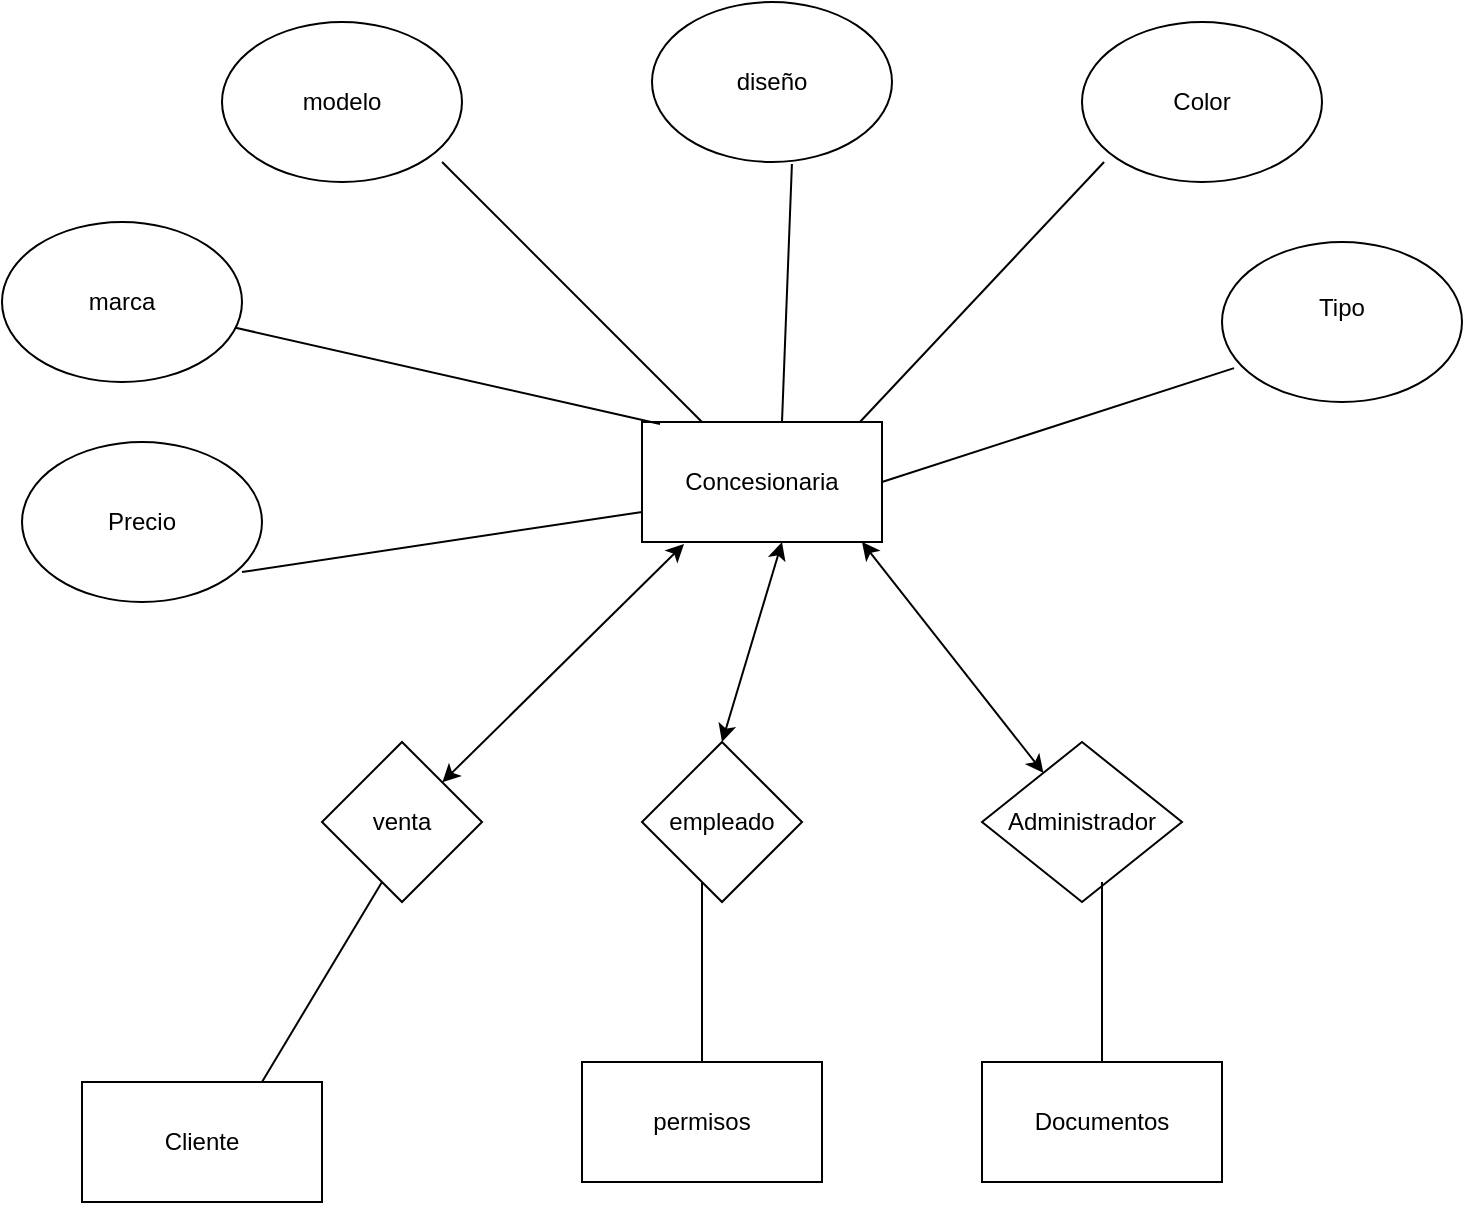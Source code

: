 <mxfile version="24.0.5" type="device" pages="2">
  <diagram id="R2lEEEUBdFMjLlhIrx00" name="Page-1">
    <mxGraphModel dx="788" dy="439" grid="1" gridSize="10" guides="1" tooltips="1" connect="1" arrows="1" fold="1" page="1" pageScale="1" pageWidth="850" pageHeight="1100" background="none" math="0" shadow="0" extFonts="Permanent Marker^https://fonts.googleapis.com/css?family=Permanent+Marker">
      <root>
        <mxCell id="0" />
        <mxCell id="1" parent="0" />
        <mxCell id="83ckmMjxr5UywDrzKM7N-1" value="Concesionaria" style="rounded=0;whiteSpace=wrap;html=1;labelBackgroundColor=none;" parent="1" vertex="1">
          <mxGeometry x="360" y="220" width="120" height="60" as="geometry" />
        </mxCell>
        <mxCell id="83ckmMjxr5UywDrzKM7N-2" value="marca" style="ellipse;whiteSpace=wrap;html=1;labelBackgroundColor=none;" parent="1" vertex="1">
          <mxGeometry x="40" y="120" width="120" height="80" as="geometry" />
        </mxCell>
        <mxCell id="83ckmMjxr5UywDrzKM7N-3" value="modelo" style="ellipse;whiteSpace=wrap;html=1;labelBackgroundColor=none;" parent="1" vertex="1">
          <mxGeometry x="150" y="20" width="120" height="80" as="geometry" />
        </mxCell>
        <mxCell id="83ckmMjxr5UywDrzKM7N-4" value="diseño" style="ellipse;whiteSpace=wrap;html=1;labelBackgroundColor=none;" parent="1" vertex="1">
          <mxGeometry x="365" y="10" width="120" height="80" as="geometry" />
        </mxCell>
        <mxCell id="83ckmMjxr5UywDrzKM7N-5" value="Color" style="ellipse;whiteSpace=wrap;html=1;labelBackgroundColor=none;" parent="1" vertex="1">
          <mxGeometry x="580" y="20" width="120" height="80" as="geometry" />
        </mxCell>
        <mxCell id="83ckmMjxr5UywDrzKM7N-6" value="Tipo&lt;div&gt;&lt;br/&gt;&lt;/div&gt;" style="ellipse;whiteSpace=wrap;html=1;labelBackgroundColor=none;" parent="1" vertex="1">
          <mxGeometry x="650" y="130" width="120" height="80" as="geometry" />
        </mxCell>
        <mxCell id="83ckmMjxr5UywDrzKM7N-9" value="Precio" style="ellipse;whiteSpace=wrap;html=1;labelBackgroundColor=none;" parent="1" vertex="1">
          <mxGeometry x="50" y="230" width="120" height="80" as="geometry" />
        </mxCell>
        <mxCell id="83ckmMjxr5UywDrzKM7N-10" value="" style="endArrow=none;html=1;rounded=0;entryX=0;entryY=0.75;entryDx=0;entryDy=0;labelBackgroundColor=none;fontColor=default;" parent="1" target="83ckmMjxr5UywDrzKM7N-1" edge="1">
          <mxGeometry width="50" height="50" relative="1" as="geometry">
            <mxPoint x="160" y="295" as="sourcePoint" />
            <mxPoint x="210" y="245" as="targetPoint" />
          </mxGeometry>
        </mxCell>
        <mxCell id="83ckmMjxr5UywDrzKM7N-15" value="" style="endArrow=none;html=1;rounded=0;entryX=0.075;entryY=0.017;entryDx=0;entryDy=0;entryPerimeter=0;labelBackgroundColor=none;fontColor=default;" parent="1" source="83ckmMjxr5UywDrzKM7N-2" target="83ckmMjxr5UywDrzKM7N-1" edge="1">
          <mxGeometry width="50" height="50" relative="1" as="geometry">
            <mxPoint x="380" y="210" as="sourcePoint" />
            <mxPoint x="430" y="220" as="targetPoint" />
          </mxGeometry>
        </mxCell>
        <mxCell id="83ckmMjxr5UywDrzKM7N-16" value="" style="endArrow=none;html=1;rounded=0;exitX=0.917;exitY=0.875;exitDx=0;exitDy=0;exitPerimeter=0;entryX=0.25;entryY=0;entryDx=0;entryDy=0;labelBackgroundColor=none;fontColor=default;" parent="1" source="83ckmMjxr5UywDrzKM7N-3" target="83ckmMjxr5UywDrzKM7N-1" edge="1">
          <mxGeometry width="50" height="50" relative="1" as="geometry">
            <mxPoint x="380" y="270" as="sourcePoint" />
            <mxPoint x="430" y="220" as="targetPoint" />
          </mxGeometry>
        </mxCell>
        <mxCell id="83ckmMjxr5UywDrzKM7N-17" value="" style="endArrow=none;html=1;rounded=0;exitX=0.583;exitY=1.013;exitDx=0;exitDy=0;exitPerimeter=0;labelBackgroundColor=none;fontColor=default;" parent="1" source="83ckmMjxr5UywDrzKM7N-4" edge="1">
          <mxGeometry width="50" height="50" relative="1" as="geometry">
            <mxPoint x="380" y="270" as="sourcePoint" />
            <mxPoint x="430" y="220" as="targetPoint" />
          </mxGeometry>
        </mxCell>
        <mxCell id="83ckmMjxr5UywDrzKM7N-18" value="" style="endArrow=none;html=1;rounded=0;entryX=0.908;entryY=0;entryDx=0;entryDy=0;entryPerimeter=0;exitX=0.092;exitY=0.875;exitDx=0;exitDy=0;exitPerimeter=0;labelBackgroundColor=none;fontColor=default;" parent="1" source="83ckmMjxr5UywDrzKM7N-5" target="83ckmMjxr5UywDrzKM7N-1" edge="1">
          <mxGeometry width="50" height="50" relative="1" as="geometry">
            <mxPoint x="380" y="270" as="sourcePoint" />
            <mxPoint x="430" y="220" as="targetPoint" />
          </mxGeometry>
        </mxCell>
        <mxCell id="83ckmMjxr5UywDrzKM7N-19" value="" style="endArrow=none;html=1;rounded=0;entryX=1;entryY=0.5;entryDx=0;entryDy=0;exitX=0.05;exitY=0.788;exitDx=0;exitDy=0;exitPerimeter=0;labelBackgroundColor=none;fontColor=default;" parent="1" source="83ckmMjxr5UywDrzKM7N-6" target="83ckmMjxr5UywDrzKM7N-1" edge="1">
          <mxGeometry width="50" height="50" relative="1" as="geometry">
            <mxPoint x="380" y="270" as="sourcePoint" />
            <mxPoint x="430" y="220" as="targetPoint" />
          </mxGeometry>
        </mxCell>
        <mxCell id="83ckmMjxr5UywDrzKM7N-20" value="venta" style="rhombus;whiteSpace=wrap;html=1;labelBackgroundColor=none;" parent="1" vertex="1">
          <mxGeometry x="200" y="380" width="80" height="80" as="geometry" />
        </mxCell>
        <mxCell id="83ckmMjxr5UywDrzKM7N-21" value="" style="endArrow=classic;startArrow=classic;html=1;rounded=0;exitX=0.175;exitY=1.017;exitDx=0;exitDy=0;exitPerimeter=0;labelBackgroundColor=none;fontColor=default;" parent="1" source="83ckmMjxr5UywDrzKM7N-1" target="83ckmMjxr5UywDrzKM7N-20" edge="1">
          <mxGeometry width="50" height="50" relative="1" as="geometry">
            <mxPoint x="380" y="270" as="sourcePoint" />
            <mxPoint x="430" y="220" as="targetPoint" />
          </mxGeometry>
        </mxCell>
        <mxCell id="83ckmMjxr5UywDrzKM7N-22" value="Administrador" style="rhombus;whiteSpace=wrap;html=1;labelBackgroundColor=none;" parent="1" vertex="1">
          <mxGeometry x="530" y="380" width="100" height="80" as="geometry" />
        </mxCell>
        <mxCell id="83ckmMjxr5UywDrzKM7N-23" value="" style="endArrow=classic;startArrow=classic;html=1;rounded=0;labelBackgroundColor=none;fontColor=default;" parent="1" source="83ckmMjxr5UywDrzKM7N-22" edge="1">
          <mxGeometry width="50" height="50" relative="1" as="geometry">
            <mxPoint x="380" y="270" as="sourcePoint" />
            <mxPoint x="470" y="280" as="targetPoint" />
          </mxGeometry>
        </mxCell>
        <mxCell id="83ckmMjxr5UywDrzKM7N-24" value="empleado" style="rhombus;whiteSpace=wrap;html=1;labelBackgroundColor=none;" parent="1" vertex="1">
          <mxGeometry x="360" y="380" width="80" height="80" as="geometry" />
        </mxCell>
        <mxCell id="83ckmMjxr5UywDrzKM7N-26" value="" style="endArrow=classic;startArrow=classic;html=1;rounded=0;exitX=0.5;exitY=0;exitDx=0;exitDy=0;labelBackgroundColor=none;fontColor=default;" parent="1" source="83ckmMjxr5UywDrzKM7N-24" edge="1">
          <mxGeometry width="50" height="50" relative="1" as="geometry">
            <mxPoint x="400" y="370" as="sourcePoint" />
            <mxPoint x="430" y="280" as="targetPoint" />
          </mxGeometry>
        </mxCell>
        <mxCell id="vtD4YmkyXSf9hT29zRF4-1" value="Cliente" style="rounded=0;whiteSpace=wrap;html=1;labelBackgroundColor=none;" parent="1" vertex="1">
          <mxGeometry x="80" y="550" width="120" height="60" as="geometry" />
        </mxCell>
        <mxCell id="vtD4YmkyXSf9hT29zRF4-4" value="permisos" style="rounded=0;whiteSpace=wrap;html=1;labelBackgroundColor=none;" parent="1" vertex="1">
          <mxGeometry x="330" y="540" width="120" height="60" as="geometry" />
        </mxCell>
        <mxCell id="vtD4YmkyXSf9hT29zRF4-7" value="" style="endArrow=none;html=1;rounded=0;labelBackgroundColor=none;fontColor=default;" parent="1" target="vtD4YmkyXSf9hT29zRF4-4" edge="1">
          <mxGeometry width="50" height="50" relative="1" as="geometry">
            <mxPoint x="390" y="450" as="sourcePoint" />
            <mxPoint x="430" y="420" as="targetPoint" />
          </mxGeometry>
        </mxCell>
        <mxCell id="vtD4YmkyXSf9hT29zRF4-8" value="" style="endArrow=none;html=1;rounded=0;exitX=0.5;exitY=0;exitDx=0;exitDy=0;labelBackgroundColor=none;fontColor=default;" parent="1" source="vtD4YmkyXSf9hT29zRF4-10" edge="1">
          <mxGeometry width="50" height="50" relative="1" as="geometry">
            <mxPoint x="540" y="500" as="sourcePoint" />
            <mxPoint x="590" y="450" as="targetPoint" />
          </mxGeometry>
        </mxCell>
        <mxCell id="vtD4YmkyXSf9hT29zRF4-10" value="Documentos" style="rounded=0;whiteSpace=wrap;html=1;labelBackgroundColor=none;" parent="1" vertex="1">
          <mxGeometry x="530" y="540" width="120" height="60" as="geometry" />
        </mxCell>
        <mxCell id="vtD4YmkyXSf9hT29zRF4-12" value="" style="endArrow=none;html=1;rounded=0;exitX=0.75;exitY=0;exitDx=0;exitDy=0;labelBackgroundColor=none;fontColor=default;" parent="1" source="vtD4YmkyXSf9hT29zRF4-1" edge="1">
          <mxGeometry width="50" height="50" relative="1" as="geometry">
            <mxPoint x="180" y="500" as="sourcePoint" />
            <mxPoint x="230" y="450" as="targetPoint" />
          </mxGeometry>
        </mxCell>
      </root>
    </mxGraphModel>
  </diagram>
  <diagram id="76zohpQSGFrTatXFlIuO" name="Página-2">
    <mxGraphModel dx="1120" dy="468" grid="1" gridSize="10" guides="1" tooltips="1" connect="1" arrows="1" fold="1" page="1" pageScale="1" pageWidth="850" pageHeight="1100" math="0" shadow="0">
      <root>
        <mxCell id="0" />
        <mxCell id="1" parent="0" />
        <mxCell id="OvFhHGDgL8n4J-FxfyBZ-1" value="Autos" style="shape=table;startSize=30;container=1;collapsible=1;childLayout=tableLayout;fixedRows=1;rowLines=0;fontStyle=1;align=center;resizeLast=1;html=1;labelBackgroundColor=none;fillColor=#21C0A5;strokeColor=#006658;fontColor=#5C5C5C;" parent="1" vertex="1">
          <mxGeometry x="100" y="140" width="250" height="350" as="geometry" />
        </mxCell>
        <mxCell id="OvFhHGDgL8n4J-FxfyBZ-2" value="" style="shape=tableRow;horizontal=0;startSize=0;swimlaneHead=0;swimlaneBody=0;fillColor=none;collapsible=0;dropTarget=0;points=[[0,0.5],[1,0.5]];portConstraint=eastwest;top=0;left=0;right=0;bottom=1;labelBackgroundColor=none;strokeColor=#006658;fontColor=#5C5C5C;" parent="OvFhHGDgL8n4J-FxfyBZ-1" vertex="1">
          <mxGeometry y="30" width="250" height="30" as="geometry" />
        </mxCell>
        <mxCell id="OvFhHGDgL8n4J-FxfyBZ-3" value="PK" style="shape=partialRectangle;connectable=0;fillColor=none;top=0;left=0;bottom=0;right=0;fontStyle=1;overflow=hidden;whiteSpace=wrap;html=1;labelBackgroundColor=none;strokeColor=#006658;fontColor=#5C5C5C;" parent="OvFhHGDgL8n4J-FxfyBZ-2" vertex="1">
          <mxGeometry width="30" height="30" as="geometry">
            <mxRectangle width="30" height="30" as="alternateBounds" />
          </mxGeometry>
        </mxCell>
        <mxCell id="OvFhHGDgL8n4J-FxfyBZ-4" value="ID _ autos" style="shape=partialRectangle;connectable=0;fillColor=none;top=0;left=0;bottom=0;right=0;align=left;spacingLeft=6;fontStyle=5;overflow=hidden;whiteSpace=wrap;html=1;labelBackgroundColor=none;strokeColor=#006658;fontColor=#5C5C5C;" parent="OvFhHGDgL8n4J-FxfyBZ-2" vertex="1">
          <mxGeometry x="30" width="220" height="30" as="geometry">
            <mxRectangle width="220" height="30" as="alternateBounds" />
          </mxGeometry>
        </mxCell>
        <mxCell id="OvFhHGDgL8n4J-FxfyBZ-5" value="" style="shape=tableRow;horizontal=0;startSize=0;swimlaneHead=0;swimlaneBody=0;fillColor=none;collapsible=0;dropTarget=0;points=[[0,0.5],[1,0.5]];portConstraint=eastwest;top=0;left=0;right=0;bottom=0;labelBackgroundColor=none;strokeColor=#006658;fontColor=#5C5C5C;" parent="OvFhHGDgL8n4J-FxfyBZ-1" vertex="1">
          <mxGeometry y="60" width="250" height="20" as="geometry" />
        </mxCell>
        <mxCell id="OvFhHGDgL8n4J-FxfyBZ-6" value="" style="shape=partialRectangle;connectable=0;fillColor=none;top=0;left=0;bottom=0;right=0;editable=1;overflow=hidden;whiteSpace=wrap;html=1;labelBackgroundColor=none;strokeColor=#006658;fontColor=#5C5C5C;" parent="OvFhHGDgL8n4J-FxfyBZ-5" vertex="1">
          <mxGeometry width="30" height="20" as="geometry">
            <mxRectangle width="30" height="20" as="alternateBounds" />
          </mxGeometry>
        </mxCell>
        <mxCell id="OvFhHGDgL8n4J-FxfyBZ-7" value="&amp;nbsp;Marca&amp;nbsp; CHAR( 10 )NOT NULL" style="shape=partialRectangle;connectable=0;fillColor=none;top=0;left=0;bottom=0;right=0;align=left;spacingLeft=6;overflow=hidden;whiteSpace=wrap;html=1;labelBackgroundColor=none;strokeColor=#006658;fontColor=#5C5C5C;" parent="OvFhHGDgL8n4J-FxfyBZ-5" vertex="1">
          <mxGeometry x="30" width="220" height="20" as="geometry">
            <mxRectangle width="220" height="20" as="alternateBounds" />
          </mxGeometry>
        </mxCell>
        <mxCell id="OvFhHGDgL8n4J-FxfyBZ-8" value="" style="shape=tableRow;horizontal=0;startSize=0;swimlaneHead=0;swimlaneBody=0;fillColor=none;collapsible=0;dropTarget=0;points=[[0,0.5],[1,0.5]];portConstraint=eastwest;top=0;left=0;right=0;bottom=0;labelBackgroundColor=none;strokeColor=#006658;fontColor=#5C5C5C;" parent="OvFhHGDgL8n4J-FxfyBZ-1" vertex="1">
          <mxGeometry y="80" width="250" height="30" as="geometry" />
        </mxCell>
        <mxCell id="OvFhHGDgL8n4J-FxfyBZ-9" value="" style="shape=partialRectangle;connectable=0;fillColor=none;top=0;left=0;bottom=0;right=0;editable=1;overflow=hidden;whiteSpace=wrap;html=1;labelBackgroundColor=none;strokeColor=#006658;fontColor=#5C5C5C;" parent="OvFhHGDgL8n4J-FxfyBZ-8" vertex="1">
          <mxGeometry width="30" height="30" as="geometry">
            <mxRectangle width="30" height="30" as="alternateBounds" />
          </mxGeometry>
        </mxCell>
        <mxCell id="OvFhHGDgL8n4J-FxfyBZ-10" value="Diseño&amp;nbsp; &amp;nbsp;VARCHART( 10 )NOT NULL&amp;nbsp;" style="shape=partialRectangle;connectable=0;fillColor=none;top=0;left=0;bottom=0;right=0;align=left;spacingLeft=6;overflow=hidden;whiteSpace=wrap;html=1;labelBackgroundColor=none;strokeColor=#006658;fontColor=#5C5C5C;" parent="OvFhHGDgL8n4J-FxfyBZ-8" vertex="1">
          <mxGeometry x="30" width="220" height="30" as="geometry">
            <mxRectangle width="220" height="30" as="alternateBounds" />
          </mxGeometry>
        </mxCell>
        <mxCell id="OvFhHGDgL8n4J-FxfyBZ-11" value="" style="shape=tableRow;horizontal=0;startSize=0;swimlaneHead=0;swimlaneBody=0;fillColor=none;collapsible=0;dropTarget=0;points=[[0,0.5],[1,0.5]];portConstraint=eastwest;top=0;left=0;right=0;bottom=0;labelBackgroundColor=none;strokeColor=#006658;fontColor=#5C5C5C;" parent="OvFhHGDgL8n4J-FxfyBZ-1" vertex="1">
          <mxGeometry y="110" width="250" height="30" as="geometry" />
        </mxCell>
        <mxCell id="OvFhHGDgL8n4J-FxfyBZ-12" value="" style="shape=partialRectangle;connectable=0;fillColor=none;top=0;left=0;bottom=0;right=0;editable=1;overflow=hidden;whiteSpace=wrap;html=1;labelBackgroundColor=none;strokeColor=#006658;fontColor=#5C5C5C;" parent="OvFhHGDgL8n4J-FxfyBZ-11" vertex="1">
          <mxGeometry width="30" height="30" as="geometry">
            <mxRectangle width="30" height="30" as="alternateBounds" />
          </mxGeometry>
        </mxCell>
        <mxCell id="OvFhHGDgL8n4J-FxfyBZ-13" value="Año VARCHART( 5 )NOT NULL&lt;br&gt;&amp;nbsp;&amp;nbsp;" style="shape=partialRectangle;connectable=0;fillColor=none;top=0;left=0;bottom=0;right=0;align=left;spacingLeft=6;overflow=hidden;whiteSpace=wrap;html=1;labelBackgroundColor=none;strokeColor=#006658;fontColor=#5C5C5C;" parent="OvFhHGDgL8n4J-FxfyBZ-11" vertex="1">
          <mxGeometry x="30" width="220" height="30" as="geometry">
            <mxRectangle width="220" height="30" as="alternateBounds" />
          </mxGeometry>
        </mxCell>
        <mxCell id="PXSFoeSq5V1ZC9quhhu1-7" style="shape=tableRow;horizontal=0;startSize=0;swimlaneHead=0;swimlaneBody=0;fillColor=none;collapsible=0;dropTarget=0;points=[[0,0.5],[1,0.5]];portConstraint=eastwest;top=0;left=0;right=0;bottom=0;labelBackgroundColor=none;strokeColor=#006658;fontColor=#5C5C5C;" parent="OvFhHGDgL8n4J-FxfyBZ-1" vertex="1">
          <mxGeometry y="140" width="250" height="30" as="geometry" />
        </mxCell>
        <mxCell id="PXSFoeSq5V1ZC9quhhu1-8" style="shape=partialRectangle;connectable=0;fillColor=none;top=0;left=0;bottom=0;right=0;editable=1;overflow=hidden;whiteSpace=wrap;html=1;labelBackgroundColor=none;strokeColor=#006658;fontColor=#5C5C5C;" parent="PXSFoeSq5V1ZC9quhhu1-7" vertex="1">
          <mxGeometry width="30" height="30" as="geometry">
            <mxRectangle width="30" height="30" as="alternateBounds" />
          </mxGeometry>
        </mxCell>
        <mxCell id="PXSFoeSq5V1ZC9quhhu1-9" value="Color&amp;nbsp; VARCHART( 12 )NOT NULL" style="shape=partialRectangle;connectable=0;fillColor=none;top=0;left=0;bottom=0;right=0;align=left;spacingLeft=6;overflow=hidden;whiteSpace=wrap;html=1;labelBackgroundColor=none;strokeColor=#006658;fontColor=#5C5C5C;" parent="PXSFoeSq5V1ZC9quhhu1-7" vertex="1">
          <mxGeometry x="30" width="220" height="30" as="geometry">
            <mxRectangle width="220" height="30" as="alternateBounds" />
          </mxGeometry>
        </mxCell>
        <mxCell id="PXSFoeSq5V1ZC9quhhu1-13" style="shape=tableRow;horizontal=0;startSize=0;swimlaneHead=0;swimlaneBody=0;fillColor=none;collapsible=0;dropTarget=0;points=[[0,0.5],[1,0.5]];portConstraint=eastwest;top=0;left=0;right=0;bottom=0;labelBackgroundColor=none;strokeColor=#006658;fontColor=#5C5C5C;" parent="OvFhHGDgL8n4J-FxfyBZ-1" vertex="1">
          <mxGeometry y="170" width="250" height="30" as="geometry" />
        </mxCell>
        <mxCell id="PXSFoeSq5V1ZC9quhhu1-14" style="shape=partialRectangle;connectable=0;fillColor=none;top=0;left=0;bottom=0;right=0;editable=1;overflow=hidden;whiteSpace=wrap;html=1;labelBackgroundColor=none;strokeColor=#006658;fontColor=#5C5C5C;" parent="PXSFoeSq5V1ZC9quhhu1-13" vertex="1">
          <mxGeometry width="30" height="30" as="geometry">
            <mxRectangle width="30" height="30" as="alternateBounds" />
          </mxGeometry>
        </mxCell>
        <mxCell id="PXSFoeSq5V1ZC9quhhu1-15" value="Silindrada VARCHART( 8 )NOT NULL" style="shape=partialRectangle;connectable=0;fillColor=none;top=0;left=0;bottom=0;right=0;align=left;spacingLeft=6;overflow=hidden;whiteSpace=wrap;html=1;labelBackgroundColor=none;strokeColor=#006658;fontColor=#5C5C5C;" parent="PXSFoeSq5V1ZC9quhhu1-13" vertex="1">
          <mxGeometry x="30" width="220" height="30" as="geometry">
            <mxRectangle width="220" height="30" as="alternateBounds" />
          </mxGeometry>
        </mxCell>
        <mxCell id="PXSFoeSq5V1ZC9quhhu1-16" style="shape=tableRow;horizontal=0;startSize=0;swimlaneHead=0;swimlaneBody=0;fillColor=none;collapsible=0;dropTarget=0;points=[[0,0.5],[1,0.5]];portConstraint=eastwest;top=0;left=0;right=0;bottom=0;labelBackgroundColor=none;strokeColor=#006658;fontColor=#5C5C5C;" parent="OvFhHGDgL8n4J-FxfyBZ-1" vertex="1">
          <mxGeometry y="200" width="250" height="30" as="geometry" />
        </mxCell>
        <mxCell id="PXSFoeSq5V1ZC9quhhu1-17" style="shape=partialRectangle;connectable=0;fillColor=none;top=0;left=0;bottom=0;right=0;editable=1;overflow=hidden;whiteSpace=wrap;html=1;labelBackgroundColor=none;strokeColor=#006658;fontColor=#5C5C5C;" parent="PXSFoeSq5V1ZC9quhhu1-16" vertex="1">
          <mxGeometry width="30" height="30" as="geometry">
            <mxRectangle width="30" height="30" as="alternateBounds" />
          </mxGeometry>
        </mxCell>
        <mxCell id="PXSFoeSq5V1ZC9quhhu1-18" value="modelo VARCHART( 6 )NOT NULL" style="shape=partialRectangle;connectable=0;fillColor=none;top=0;left=0;bottom=0;right=0;align=left;spacingLeft=6;overflow=hidden;whiteSpace=wrap;html=1;labelBackgroundColor=none;strokeColor=#006658;fontColor=#5C5C5C;" parent="PXSFoeSq5V1ZC9quhhu1-16" vertex="1">
          <mxGeometry x="30" width="220" height="30" as="geometry">
            <mxRectangle width="220" height="30" as="alternateBounds" />
          </mxGeometry>
        </mxCell>
        <mxCell id="PXSFoeSq5V1ZC9quhhu1-19" style="shape=tableRow;horizontal=0;startSize=0;swimlaneHead=0;swimlaneBody=0;fillColor=none;collapsible=0;dropTarget=0;points=[[0,0.5],[1,0.5]];portConstraint=eastwest;top=0;left=0;right=0;bottom=0;labelBackgroundColor=none;strokeColor=#006658;fontColor=#5C5C5C;" parent="OvFhHGDgL8n4J-FxfyBZ-1" vertex="1">
          <mxGeometry y="230" width="250" height="30" as="geometry" />
        </mxCell>
        <mxCell id="PXSFoeSq5V1ZC9quhhu1-20" style="shape=partialRectangle;connectable=0;fillColor=none;top=0;left=0;bottom=0;right=0;editable=1;overflow=hidden;whiteSpace=wrap;html=1;labelBackgroundColor=none;strokeColor=#006658;fontColor=#5C5C5C;" parent="PXSFoeSq5V1ZC9quhhu1-19" vertex="1">
          <mxGeometry width="30" height="30" as="geometry">
            <mxRectangle width="30" height="30" as="alternateBounds" />
          </mxGeometry>
        </mxCell>
        <mxCell id="PXSFoeSq5V1ZC9quhhu1-21" value="Precio VARCHART( 15 )NOT NULL" style="shape=partialRectangle;connectable=0;fillColor=none;top=0;left=0;bottom=0;right=0;align=left;spacingLeft=6;overflow=hidden;whiteSpace=wrap;html=1;labelBackgroundColor=none;strokeColor=#006658;fontColor=#5C5C5C;" parent="PXSFoeSq5V1ZC9quhhu1-19" vertex="1">
          <mxGeometry x="30" width="220" height="30" as="geometry">
            <mxRectangle width="220" height="30" as="alternateBounds" />
          </mxGeometry>
        </mxCell>
        <mxCell id="82q_Uoj4hnlqobFMLg1U-1" style="shape=tableRow;horizontal=0;startSize=0;swimlaneHead=0;swimlaneBody=0;fillColor=none;collapsible=0;dropTarget=0;points=[[0,0.5],[1,0.5]];portConstraint=eastwest;top=0;left=0;right=0;bottom=0;labelBackgroundColor=none;strokeColor=#006658;fontColor=#5C5C5C;" parent="OvFhHGDgL8n4J-FxfyBZ-1" vertex="1">
          <mxGeometry y="260" width="250" height="30" as="geometry" />
        </mxCell>
        <mxCell id="82q_Uoj4hnlqobFMLg1U-2" style="shape=partialRectangle;connectable=0;fillColor=none;top=0;left=0;bottom=0;right=0;editable=1;overflow=hidden;whiteSpace=wrap;html=1;labelBackgroundColor=none;strokeColor=#006658;fontColor=#5C5C5C;" parent="82q_Uoj4hnlqobFMLg1U-1" vertex="1">
          <mxGeometry width="30" height="30" as="geometry">
            <mxRectangle width="30" height="30" as="alternateBounds" />
          </mxGeometry>
        </mxCell>
        <mxCell id="82q_Uoj4hnlqobFMLg1U-3" value="Estilo VARCHART(40&amp;nbsp; )NOT NULL" style="shape=partialRectangle;connectable=0;fillColor=none;top=0;left=0;bottom=0;right=0;align=left;spacingLeft=6;overflow=hidden;whiteSpace=wrap;html=1;labelBackgroundColor=none;strokeColor=#006658;fontColor=#5C5C5C;" parent="82q_Uoj4hnlqobFMLg1U-1" vertex="1">
          <mxGeometry x="30" width="220" height="30" as="geometry">
            <mxRectangle width="220" height="30" as="alternateBounds" />
          </mxGeometry>
        </mxCell>
        <mxCell id="82q_Uoj4hnlqobFMLg1U-4" style="shape=tableRow;horizontal=0;startSize=0;swimlaneHead=0;swimlaneBody=0;fillColor=none;collapsible=0;dropTarget=0;points=[[0,0.5],[1,0.5]];portConstraint=eastwest;top=0;left=0;right=0;bottom=0;labelBackgroundColor=none;strokeColor=#006658;fontColor=#5C5C5C;" parent="OvFhHGDgL8n4J-FxfyBZ-1" vertex="1">
          <mxGeometry y="290" width="250" height="30" as="geometry" />
        </mxCell>
        <mxCell id="82q_Uoj4hnlqobFMLg1U-5" style="shape=partialRectangle;connectable=0;fillColor=none;top=0;left=0;bottom=0;right=0;editable=1;overflow=hidden;whiteSpace=wrap;html=1;labelBackgroundColor=none;strokeColor=#006658;fontColor=#5C5C5C;" parent="82q_Uoj4hnlqobFMLg1U-4" vertex="1">
          <mxGeometry width="30" height="30" as="geometry">
            <mxRectangle width="30" height="30" as="alternateBounds" />
          </mxGeometry>
        </mxCell>
        <mxCell id="82q_Uoj4hnlqobFMLg1U-6" value="Placas&amp;nbsp; VARCHART( 6 )NOT NULL" style="shape=partialRectangle;connectable=0;fillColor=none;top=0;left=0;bottom=0;right=0;align=left;spacingLeft=6;overflow=hidden;whiteSpace=wrap;html=1;labelBackgroundColor=none;strokeColor=#006658;fontColor=#5C5C5C;" parent="82q_Uoj4hnlqobFMLg1U-4" vertex="1">
          <mxGeometry x="30" width="220" height="30" as="geometry">
            <mxRectangle width="220" height="30" as="alternateBounds" />
          </mxGeometry>
        </mxCell>
        <mxCell id="82q_Uoj4hnlqobFMLg1U-7" style="shape=tableRow;horizontal=0;startSize=0;swimlaneHead=0;swimlaneBody=0;fillColor=none;collapsible=0;dropTarget=0;points=[[0,0.5],[1,0.5]];portConstraint=eastwest;top=0;left=0;right=0;bottom=0;labelBackgroundColor=none;strokeColor=#006658;fontColor=#5C5C5C;" parent="OvFhHGDgL8n4J-FxfyBZ-1" vertex="1">
          <mxGeometry y="320" width="250" height="30" as="geometry" />
        </mxCell>
        <mxCell id="82q_Uoj4hnlqobFMLg1U-8" style="shape=partialRectangle;connectable=0;fillColor=none;top=0;left=0;bottom=0;right=0;editable=1;overflow=hidden;whiteSpace=wrap;html=1;labelBackgroundColor=none;strokeColor=#006658;fontColor=#5C5C5C;" parent="82q_Uoj4hnlqobFMLg1U-7" vertex="1">
          <mxGeometry width="30" height="30" as="geometry">
            <mxRectangle width="30" height="30" as="alternateBounds" />
          </mxGeometry>
        </mxCell>
        <mxCell id="82q_Uoj4hnlqobFMLg1U-9" value="ID_vehiculo VARCHART( 15 )NOT NULL" style="shape=partialRectangle;connectable=0;fillColor=none;top=0;left=0;bottom=0;right=0;align=left;spacingLeft=6;overflow=hidden;whiteSpace=wrap;html=1;labelBackgroundColor=none;strokeColor=#006658;fontColor=#5C5C5C;" parent="82q_Uoj4hnlqobFMLg1U-7" vertex="1">
          <mxGeometry x="30" width="220" height="30" as="geometry">
            <mxRectangle width="220" height="30" as="alternateBounds" />
          </mxGeometry>
        </mxCell>
        <mxCell id="OvFhHGDgL8n4J-FxfyBZ-14" value="Cliente" style="shape=table;startSize=30;container=1;collapsible=1;childLayout=tableLayout;fixedRows=1;rowLines=0;fontStyle=1;align=center;resizeLast=1;html=1;labelBackgroundColor=none;fillColor=#21C0A5;strokeColor=#006658;fontColor=#5C5C5C;" parent="1" vertex="1">
          <mxGeometry x="550" y="270" width="260" height="190" as="geometry" />
        </mxCell>
        <mxCell id="OvFhHGDgL8n4J-FxfyBZ-15" value="" style="shape=tableRow;horizontal=0;startSize=0;swimlaneHead=0;swimlaneBody=0;fillColor=none;collapsible=0;dropTarget=0;points=[[0,0.5],[1,0.5]];portConstraint=eastwest;top=0;left=0;right=0;bottom=1;labelBackgroundColor=none;strokeColor=#006658;fontColor=#5C5C5C;" parent="OvFhHGDgL8n4J-FxfyBZ-14" vertex="1">
          <mxGeometry y="30" width="260" height="20" as="geometry" />
        </mxCell>
        <mxCell id="OvFhHGDgL8n4J-FxfyBZ-16" value="PK" style="shape=partialRectangle;connectable=0;fillColor=none;top=0;left=0;bottom=0;right=0;fontStyle=1;overflow=hidden;whiteSpace=wrap;html=1;labelBackgroundColor=none;strokeColor=#006658;fontColor=#5C5C5C;" parent="OvFhHGDgL8n4J-FxfyBZ-15" vertex="1">
          <mxGeometry width="30" height="20" as="geometry">
            <mxRectangle width="30" height="20" as="alternateBounds" />
          </mxGeometry>
        </mxCell>
        <mxCell id="OvFhHGDgL8n4J-FxfyBZ-17" value="id_cliente&amp;nbsp; &amp;nbsp; INT NOT NULL&amp;nbsp;" style="shape=partialRectangle;connectable=0;fillColor=none;top=0;left=0;bottom=0;right=0;align=left;spacingLeft=6;fontStyle=5;overflow=hidden;whiteSpace=wrap;html=1;labelBackgroundColor=none;strokeColor=#006658;fontColor=#5C5C5C;" parent="OvFhHGDgL8n4J-FxfyBZ-15" vertex="1">
          <mxGeometry x="30" width="230" height="20" as="geometry">
            <mxRectangle width="230" height="20" as="alternateBounds" />
          </mxGeometry>
        </mxCell>
        <mxCell id="OvFhHGDgL8n4J-FxfyBZ-18" value="" style="shape=tableRow;horizontal=0;startSize=0;swimlaneHead=0;swimlaneBody=0;fillColor=none;collapsible=0;dropTarget=0;points=[[0,0.5],[1,0.5]];portConstraint=eastwest;top=0;left=0;right=0;bottom=0;labelBackgroundColor=none;strokeColor=#006658;fontColor=#5C5C5C;" parent="OvFhHGDgL8n4J-FxfyBZ-14" vertex="1">
          <mxGeometry y="50" width="260" height="20" as="geometry" />
        </mxCell>
        <mxCell id="OvFhHGDgL8n4J-FxfyBZ-19" value="" style="shape=partialRectangle;connectable=0;fillColor=none;top=0;left=0;bottom=0;right=0;editable=1;overflow=hidden;whiteSpace=wrap;html=1;labelBackgroundColor=none;strokeColor=#006658;fontColor=#5C5C5C;" parent="OvFhHGDgL8n4J-FxfyBZ-18" vertex="1">
          <mxGeometry width="30" height="20" as="geometry">
            <mxRectangle width="30" height="20" as="alternateBounds" />
          </mxGeometry>
        </mxCell>
        <mxCell id="OvFhHGDgL8n4J-FxfyBZ-20" value="Nombre VARCHART(30&amp;nbsp; )NOT NULL" style="shape=partialRectangle;connectable=0;fillColor=none;top=0;left=0;bottom=0;right=0;align=left;spacingLeft=6;overflow=hidden;whiteSpace=wrap;html=1;labelBackgroundColor=none;strokeColor=#006658;fontColor=#5C5C5C;" parent="OvFhHGDgL8n4J-FxfyBZ-18" vertex="1">
          <mxGeometry x="30" width="230" height="20" as="geometry">
            <mxRectangle width="230" height="20" as="alternateBounds" />
          </mxGeometry>
        </mxCell>
        <mxCell id="OvFhHGDgL8n4J-FxfyBZ-21" value="" style="shape=tableRow;horizontal=0;startSize=0;swimlaneHead=0;swimlaneBody=0;fillColor=none;collapsible=0;dropTarget=0;points=[[0,0.5],[1,0.5]];portConstraint=eastwest;top=0;left=0;right=0;bottom=0;labelBackgroundColor=none;strokeColor=#006658;fontColor=#5C5C5C;" parent="OvFhHGDgL8n4J-FxfyBZ-14" vertex="1">
          <mxGeometry y="70" width="260" height="30" as="geometry" />
        </mxCell>
        <mxCell id="OvFhHGDgL8n4J-FxfyBZ-22" value="" style="shape=partialRectangle;connectable=0;fillColor=none;top=0;left=0;bottom=0;right=0;editable=1;overflow=hidden;whiteSpace=wrap;html=1;labelBackgroundColor=none;strokeColor=#006658;fontColor=#5C5C5C;" parent="OvFhHGDgL8n4J-FxfyBZ-21" vertex="1">
          <mxGeometry width="30" height="30" as="geometry">
            <mxRectangle width="30" height="30" as="alternateBounds" />
          </mxGeometry>
        </mxCell>
        <mxCell id="OvFhHGDgL8n4J-FxfyBZ-23" value="Direccion VARCHART(&amp;nbsp;50)NOT NULL" style="shape=partialRectangle;connectable=0;fillColor=none;top=0;left=0;bottom=0;right=0;align=left;spacingLeft=6;overflow=hidden;whiteSpace=wrap;html=1;labelBackgroundColor=none;strokeColor=#006658;fontColor=#5C5C5C;" parent="OvFhHGDgL8n4J-FxfyBZ-21" vertex="1">
          <mxGeometry x="30" width="230" height="30" as="geometry">
            <mxRectangle width="230" height="30" as="alternateBounds" />
          </mxGeometry>
        </mxCell>
        <mxCell id="PXSFoeSq5V1ZC9quhhu1-1" style="shape=tableRow;horizontal=0;startSize=0;swimlaneHead=0;swimlaneBody=0;fillColor=none;collapsible=0;dropTarget=0;points=[[0,0.5],[1,0.5]];portConstraint=eastwest;top=0;left=0;right=0;bottom=0;labelBackgroundColor=none;strokeColor=#006658;fontColor=#5C5C5C;" parent="OvFhHGDgL8n4J-FxfyBZ-14" vertex="1">
          <mxGeometry y="100" width="260" height="30" as="geometry" />
        </mxCell>
        <mxCell id="PXSFoeSq5V1ZC9quhhu1-2" style="shape=partialRectangle;connectable=0;fillColor=none;top=0;left=0;bottom=0;right=0;editable=1;overflow=hidden;whiteSpace=wrap;html=1;labelBackgroundColor=none;strokeColor=#006658;fontColor=#5C5C5C;" parent="PXSFoeSq5V1ZC9quhhu1-1" vertex="1">
          <mxGeometry width="30" height="30" as="geometry">
            <mxRectangle width="30" height="30" as="alternateBounds" />
          </mxGeometry>
        </mxCell>
        <mxCell id="PXSFoeSq5V1ZC9quhhu1-3" value="Correo VARCHART( 30 )NOT NULL" style="shape=partialRectangle;connectable=0;fillColor=none;top=0;left=0;bottom=0;right=0;align=left;spacingLeft=6;overflow=hidden;whiteSpace=wrap;html=1;labelBackgroundColor=none;strokeColor=#006658;fontColor=#5C5C5C;" parent="PXSFoeSq5V1ZC9quhhu1-1" vertex="1">
          <mxGeometry x="30" width="230" height="30" as="geometry">
            <mxRectangle width="230" height="30" as="alternateBounds" />
          </mxGeometry>
        </mxCell>
        <mxCell id="yehMYOdzd2aS6R7inkuC-1" style="shape=tableRow;horizontal=0;startSize=0;swimlaneHead=0;swimlaneBody=0;fillColor=none;collapsible=0;dropTarget=0;points=[[0,0.5],[1,0.5]];portConstraint=eastwest;top=0;left=0;right=0;bottom=0;labelBackgroundColor=none;strokeColor=#006658;fontColor=#5C5C5C;" parent="OvFhHGDgL8n4J-FxfyBZ-14" vertex="1">
          <mxGeometry y="130" width="260" height="30" as="geometry" />
        </mxCell>
        <mxCell id="yehMYOdzd2aS6R7inkuC-2" style="shape=partialRectangle;connectable=0;fillColor=none;top=0;left=0;bottom=0;right=0;editable=1;overflow=hidden;whiteSpace=wrap;html=1;labelBackgroundColor=none;strokeColor=#006658;fontColor=#5C5C5C;" parent="yehMYOdzd2aS6R7inkuC-1" vertex="1">
          <mxGeometry width="30" height="30" as="geometry">
            <mxRectangle width="30" height="30" as="alternateBounds" />
          </mxGeometry>
        </mxCell>
        <mxCell id="yehMYOdzd2aS6R7inkuC-3" value="temas&amp;nbsp; VARCHART( 60 )NOT NULL" style="shape=partialRectangle;connectable=0;fillColor=none;top=0;left=0;bottom=0;right=0;align=left;spacingLeft=6;overflow=hidden;whiteSpace=wrap;html=1;labelBackgroundColor=none;strokeColor=#006658;fontColor=#5C5C5C;" parent="yehMYOdzd2aS6R7inkuC-1" vertex="1">
          <mxGeometry x="30" width="230" height="30" as="geometry">
            <mxRectangle width="230" height="30" as="alternateBounds" />
          </mxGeometry>
        </mxCell>
        <mxCell id="yehMYOdzd2aS6R7inkuC-4" style="shape=tableRow;horizontal=0;startSize=0;swimlaneHead=0;swimlaneBody=0;fillColor=none;collapsible=0;dropTarget=0;points=[[0,0.5],[1,0.5]];portConstraint=eastwest;top=0;left=0;right=0;bottom=0;labelBackgroundColor=none;strokeColor=#006658;fontColor=#5C5C5C;" parent="OvFhHGDgL8n4J-FxfyBZ-14" vertex="1">
          <mxGeometry y="160" width="260" height="30" as="geometry" />
        </mxCell>
        <mxCell id="yehMYOdzd2aS6R7inkuC-5" style="shape=partialRectangle;connectable=0;fillColor=none;top=0;left=0;bottom=0;right=0;editable=1;overflow=hidden;whiteSpace=wrap;html=1;labelBackgroundColor=none;strokeColor=#006658;fontColor=#5C5C5C;" parent="yehMYOdzd2aS6R7inkuC-4" vertex="1">
          <mxGeometry width="30" height="30" as="geometry">
            <mxRectangle width="30" height="30" as="alternateBounds" />
          </mxGeometry>
        </mxCell>
        <mxCell id="yehMYOdzd2aS6R7inkuC-6" value="Telefono&amp;nbsp; CHART(10)" style="shape=partialRectangle;connectable=0;fillColor=none;top=0;left=0;bottom=0;right=0;align=left;spacingLeft=6;overflow=hidden;whiteSpace=wrap;html=1;labelBackgroundColor=none;strokeColor=#006658;fontColor=#5C5C5C;" parent="yehMYOdzd2aS6R7inkuC-4" vertex="1">
          <mxGeometry x="30" width="230" height="30" as="geometry">
            <mxRectangle width="230" height="30" as="alternateBounds" />
          </mxGeometry>
        </mxCell>
        <mxCell id="OvFhHGDgL8n4J-FxfyBZ-63" value="Apellido VARCHAR (50)NOT NULL," style="shape=table;startSize=30;container=1;collapsible=1;childLayout=tableLayout;fixedRows=1;rowLines=0;fontStyle=1;align=center;resizeLast=1;html=1;labelBackgroundColor=none;fillColor=#21C0A5;strokeColor=#006658;fontColor=#5C5C5C;" parent="1" vertex="1">
          <mxGeometry x="570" y="580" width="250" height="200" as="geometry" />
        </mxCell>
        <mxCell id="OvFhHGDgL8n4J-FxfyBZ-64" value="" style="shape=tableRow;horizontal=0;startSize=0;swimlaneHead=0;swimlaneBody=0;fillColor=none;collapsible=0;dropTarget=0;points=[[0,0.5],[1,0.5]];portConstraint=eastwest;top=0;left=0;right=0;bottom=1;labelBackgroundColor=none;strokeColor=#006658;fontColor=#5C5C5C;" parent="OvFhHGDgL8n4J-FxfyBZ-63" vertex="1">
          <mxGeometry y="30" width="250" height="30" as="geometry" />
        </mxCell>
        <mxCell id="OvFhHGDgL8n4J-FxfyBZ-65" value="PK" style="shape=partialRectangle;connectable=0;fillColor=none;top=0;left=0;bottom=0;right=0;fontStyle=1;overflow=hidden;whiteSpace=wrap;html=1;labelBackgroundColor=none;strokeColor=#006658;fontColor=#5C5C5C;" parent="OvFhHGDgL8n4J-FxfyBZ-64" vertex="1">
          <mxGeometry width="30" height="30" as="geometry">
            <mxRectangle width="30" height="30" as="alternateBounds" />
          </mxGeometry>
        </mxCell>
        <mxCell id="OvFhHGDgL8n4J-FxfyBZ-66" value="ID _Usuario INT NOT NULL" style="shape=partialRectangle;connectable=0;fillColor=none;top=0;left=0;bottom=0;right=0;align=left;spacingLeft=6;fontStyle=5;overflow=hidden;whiteSpace=wrap;html=1;labelBackgroundColor=none;strokeColor=#006658;fontColor=#5C5C5C;" parent="OvFhHGDgL8n4J-FxfyBZ-64" vertex="1">
          <mxGeometry x="30" width="220" height="30" as="geometry">
            <mxRectangle width="220" height="30" as="alternateBounds" />
          </mxGeometry>
        </mxCell>
        <mxCell id="OvFhHGDgL8n4J-FxfyBZ-67" value="" style="shape=tableRow;horizontal=0;startSize=0;swimlaneHead=0;swimlaneBody=0;fillColor=none;collapsible=0;dropTarget=0;points=[[0,0.5],[1,0.5]];portConstraint=eastwest;top=0;left=0;right=0;bottom=0;labelBackgroundColor=none;strokeColor=#006658;fontColor=#5C5C5C;" parent="OvFhHGDgL8n4J-FxfyBZ-63" vertex="1">
          <mxGeometry y="60" width="250" height="20" as="geometry" />
        </mxCell>
        <mxCell id="OvFhHGDgL8n4J-FxfyBZ-68" value="" style="shape=partialRectangle;connectable=0;fillColor=none;top=0;left=0;bottom=0;right=0;editable=1;overflow=hidden;whiteSpace=wrap;html=1;labelBackgroundColor=none;strokeColor=#006658;fontColor=#5C5C5C;" parent="OvFhHGDgL8n4J-FxfyBZ-67" vertex="1">
          <mxGeometry width="30" height="20" as="geometry">
            <mxRectangle width="30" height="20" as="alternateBounds" />
          </mxGeometry>
        </mxCell>
        <mxCell id="OvFhHGDgL8n4J-FxfyBZ-69" value="correo VARCHART( 50 )NOT NULL" style="shape=partialRectangle;connectable=0;fillColor=none;top=0;left=0;bottom=0;right=0;align=left;spacingLeft=6;overflow=hidden;whiteSpace=wrap;html=1;labelBackgroundColor=none;strokeColor=#006658;fontColor=#5C5C5C;" parent="OvFhHGDgL8n4J-FxfyBZ-67" vertex="1">
          <mxGeometry x="30" width="220" height="20" as="geometry">
            <mxRectangle width="220" height="20" as="alternateBounds" />
          </mxGeometry>
        </mxCell>
        <mxCell id="OvFhHGDgL8n4J-FxfyBZ-70" value="" style="shape=tableRow;horizontal=0;startSize=0;swimlaneHead=0;swimlaneBody=0;fillColor=none;collapsible=0;dropTarget=0;points=[[0,0.5],[1,0.5]];portConstraint=eastwest;top=0;left=0;right=0;bottom=0;labelBackgroundColor=none;strokeColor=#006658;fontColor=#5C5C5C;" parent="OvFhHGDgL8n4J-FxfyBZ-63" vertex="1">
          <mxGeometry y="80" width="250" height="30" as="geometry" />
        </mxCell>
        <mxCell id="OvFhHGDgL8n4J-FxfyBZ-71" value="" style="shape=partialRectangle;connectable=0;fillColor=none;top=0;left=0;bottom=0;right=0;editable=1;overflow=hidden;whiteSpace=wrap;html=1;labelBackgroundColor=none;strokeColor=#006658;fontColor=#5C5C5C;" parent="OvFhHGDgL8n4J-FxfyBZ-70" vertex="1">
          <mxGeometry width="30" height="30" as="geometry">
            <mxRectangle width="30" height="30" as="alternateBounds" />
          </mxGeometry>
        </mxCell>
        <mxCell id="OvFhHGDgL8n4J-FxfyBZ-72" value="NombreVARCHART( 50 )NOT NULL" style="shape=partialRectangle;connectable=0;fillColor=none;top=0;left=0;bottom=0;right=0;align=left;spacingLeft=6;overflow=hidden;whiteSpace=wrap;html=1;labelBackgroundColor=none;strokeColor=#006658;fontColor=#5C5C5C;" parent="OvFhHGDgL8n4J-FxfyBZ-70" vertex="1">
          <mxGeometry x="30" width="220" height="30" as="geometry">
            <mxRectangle width="220" height="30" as="alternateBounds" />
          </mxGeometry>
        </mxCell>
        <mxCell id="OvFhHGDgL8n4J-FxfyBZ-73" value="" style="shape=tableRow;horizontal=0;startSize=0;swimlaneHead=0;swimlaneBody=0;fillColor=none;collapsible=0;dropTarget=0;points=[[0,0.5],[1,0.5]];portConstraint=eastwest;top=0;left=0;right=0;bottom=0;labelBackgroundColor=none;strokeColor=#006658;fontColor=#5C5C5C;" parent="OvFhHGDgL8n4J-FxfyBZ-63" vertex="1">
          <mxGeometry y="110" width="250" height="30" as="geometry" />
        </mxCell>
        <mxCell id="OvFhHGDgL8n4J-FxfyBZ-74" value="" style="shape=partialRectangle;connectable=0;fillColor=none;top=0;left=0;bottom=0;right=0;editable=1;overflow=hidden;whiteSpace=wrap;html=1;labelBackgroundColor=none;strokeColor=#006658;fontColor=#5C5C5C;" parent="OvFhHGDgL8n4J-FxfyBZ-73" vertex="1">
          <mxGeometry width="30" height="30" as="geometry">
            <mxRectangle width="30" height="30" as="alternateBounds" />
          </mxGeometry>
        </mxCell>
        <mxCell id="OvFhHGDgL8n4J-FxfyBZ-75" value="DireccionVARCHART(50&amp;nbsp; )NOT NULL" style="shape=partialRectangle;connectable=0;fillColor=none;top=0;left=0;bottom=0;right=0;align=left;spacingLeft=6;overflow=hidden;whiteSpace=wrap;html=1;labelBackgroundColor=none;strokeColor=#006658;fontColor=#5C5C5C;" parent="OvFhHGDgL8n4J-FxfyBZ-73" vertex="1">
          <mxGeometry x="30" width="220" height="30" as="geometry">
            <mxRectangle width="220" height="30" as="alternateBounds" />
          </mxGeometry>
        </mxCell>
        <mxCell id="yehMYOdzd2aS6R7inkuC-43" style="shape=tableRow;horizontal=0;startSize=0;swimlaneHead=0;swimlaneBody=0;fillColor=none;collapsible=0;dropTarget=0;points=[[0,0.5],[1,0.5]];portConstraint=eastwest;top=0;left=0;right=0;bottom=0;labelBackgroundColor=none;strokeColor=#006658;fontColor=#5C5C5C;" parent="OvFhHGDgL8n4J-FxfyBZ-63" vertex="1">
          <mxGeometry y="140" width="250" height="30" as="geometry" />
        </mxCell>
        <mxCell id="yehMYOdzd2aS6R7inkuC-44" style="shape=partialRectangle;connectable=0;fillColor=none;top=0;left=0;bottom=0;right=0;editable=1;overflow=hidden;whiteSpace=wrap;html=1;labelBackgroundColor=none;strokeColor=#006658;fontColor=#5C5C5C;" parent="yehMYOdzd2aS6R7inkuC-43" vertex="1">
          <mxGeometry width="30" height="30" as="geometry">
            <mxRectangle width="30" height="30" as="alternateBounds" />
          </mxGeometry>
        </mxCell>
        <mxCell id="yehMYOdzd2aS6R7inkuC-45" value="Telefono CHART(10)" style="shape=partialRectangle;connectable=0;fillColor=none;top=0;left=0;bottom=0;right=0;align=left;spacingLeft=6;overflow=hidden;whiteSpace=wrap;html=1;labelBackgroundColor=none;strokeColor=#006658;fontColor=#5C5C5C;" parent="yehMYOdzd2aS6R7inkuC-43" vertex="1">
          <mxGeometry x="30" width="220" height="30" as="geometry">
            <mxRectangle width="220" height="30" as="alternateBounds" />
          </mxGeometry>
        </mxCell>
        <mxCell id="jrYyavoH40KryvS7P9W6-2" style="shape=tableRow;horizontal=0;startSize=0;swimlaneHead=0;swimlaneBody=0;fillColor=none;collapsible=0;dropTarget=0;points=[[0,0.5],[1,0.5]];portConstraint=eastwest;top=0;left=0;right=0;bottom=0;labelBackgroundColor=none;strokeColor=#006658;fontColor=#5C5C5C;" vertex="1" parent="OvFhHGDgL8n4J-FxfyBZ-63">
          <mxGeometry y="170" width="250" height="30" as="geometry" />
        </mxCell>
        <mxCell id="jrYyavoH40KryvS7P9W6-3" style="shape=partialRectangle;connectable=0;fillColor=none;top=0;left=0;bottom=0;right=0;editable=1;overflow=hidden;whiteSpace=wrap;html=1;labelBackgroundColor=none;strokeColor=#006658;fontColor=#5C5C5C;" vertex="1" parent="jrYyavoH40KryvS7P9W6-2">
          <mxGeometry width="30" height="30" as="geometry">
            <mxRectangle width="30" height="30" as="alternateBounds" />
          </mxGeometry>
        </mxCell>
        <mxCell id="jrYyavoH40KryvS7P9W6-4" value="Apellido VARCHAR (50)NOT NULL," style="shape=partialRectangle;connectable=0;fillColor=none;top=0;left=0;bottom=0;right=0;align=left;spacingLeft=6;overflow=hidden;whiteSpace=wrap;html=1;labelBackgroundColor=none;strokeColor=#006658;fontColor=#5C5C5C;" vertex="1" parent="jrYyavoH40KryvS7P9W6-2">
          <mxGeometry x="30" width="220" height="30" as="geometry">
            <mxRectangle width="220" height="30" as="alternateBounds" />
          </mxGeometry>
        </mxCell>
        <mxCell id="yehMYOdzd2aS6R7inkuC-20" value="Historial&lt;div&gt;&lt;br/&gt;&lt;/div&gt;" style="shape=table;startSize=30;container=1;collapsible=1;childLayout=tableLayout;fixedRows=1;rowLines=0;fontStyle=1;align=center;resizeLast=1;html=1;" parent="1" vertex="1">
          <mxGeometry x="160" y="610" width="210" height="150" as="geometry" />
        </mxCell>
        <mxCell id="yehMYOdzd2aS6R7inkuC-21" value="" style="shape=tableRow;horizontal=0;startSize=0;swimlaneHead=0;swimlaneBody=0;fillColor=none;collapsible=0;dropTarget=0;points=[[0,0.5],[1,0.5]];portConstraint=eastwest;top=0;left=0;right=0;bottom=1;" parent="yehMYOdzd2aS6R7inkuC-20" vertex="1">
          <mxGeometry y="30" width="210" height="30" as="geometry" />
        </mxCell>
        <mxCell id="yehMYOdzd2aS6R7inkuC-22" value="PK" style="shape=partialRectangle;connectable=0;fillColor=none;top=0;left=0;bottom=0;right=0;fontStyle=1;overflow=hidden;whiteSpace=wrap;html=1;" parent="yehMYOdzd2aS6R7inkuC-21" vertex="1">
          <mxGeometry width="30" height="30" as="geometry">
            <mxRectangle width="30" height="30" as="alternateBounds" />
          </mxGeometry>
        </mxCell>
        <mxCell id="yehMYOdzd2aS6R7inkuC-23" value="IC_historial INT NOT NULL" style="shape=partialRectangle;connectable=0;fillColor=none;top=0;left=0;bottom=0;right=0;align=left;spacingLeft=6;fontStyle=5;overflow=hidden;whiteSpace=wrap;html=1;" parent="yehMYOdzd2aS6R7inkuC-21" vertex="1">
          <mxGeometry x="30" width="180" height="30" as="geometry">
            <mxRectangle width="180" height="30" as="alternateBounds" />
          </mxGeometry>
        </mxCell>
        <mxCell id="yehMYOdzd2aS6R7inkuC-24" value="" style="shape=tableRow;horizontal=0;startSize=0;swimlaneHead=0;swimlaneBody=0;fillColor=none;collapsible=0;dropTarget=0;points=[[0,0.5],[1,0.5]];portConstraint=eastwest;top=0;left=0;right=0;bottom=0;" parent="yehMYOdzd2aS6R7inkuC-20" vertex="1">
          <mxGeometry y="60" width="210" height="30" as="geometry" />
        </mxCell>
        <mxCell id="yehMYOdzd2aS6R7inkuC-25" value="" style="shape=partialRectangle;connectable=0;fillColor=none;top=0;left=0;bottom=0;right=0;editable=1;overflow=hidden;whiteSpace=wrap;html=1;" parent="yehMYOdzd2aS6R7inkuC-24" vertex="1">
          <mxGeometry width="30" height="30" as="geometry">
            <mxRectangle width="30" height="30" as="alternateBounds" />
          </mxGeometry>
        </mxCell>
        <mxCell id="yehMYOdzd2aS6R7inkuC-26" value="id_cliente INT NOT NULL" style="shape=partialRectangle;connectable=0;fillColor=none;top=0;left=0;bottom=0;right=0;align=left;spacingLeft=6;overflow=hidden;whiteSpace=wrap;html=1;" parent="yehMYOdzd2aS6R7inkuC-24" vertex="1">
          <mxGeometry x="30" width="180" height="30" as="geometry">
            <mxRectangle width="180" height="30" as="alternateBounds" />
          </mxGeometry>
        </mxCell>
        <mxCell id="yehMYOdzd2aS6R7inkuC-27" value="" style="shape=tableRow;horizontal=0;startSize=0;swimlaneHead=0;swimlaneBody=0;fillColor=none;collapsible=0;dropTarget=0;points=[[0,0.5],[1,0.5]];portConstraint=eastwest;top=0;left=0;right=0;bottom=0;" parent="yehMYOdzd2aS6R7inkuC-20" vertex="1">
          <mxGeometry y="90" width="210" height="30" as="geometry" />
        </mxCell>
        <mxCell id="yehMYOdzd2aS6R7inkuC-28" value="" style="shape=partialRectangle;connectable=0;fillColor=none;top=0;left=0;bottom=0;right=0;editable=1;overflow=hidden;whiteSpace=wrap;html=1;" parent="yehMYOdzd2aS6R7inkuC-27" vertex="1">
          <mxGeometry width="30" height="30" as="geometry">
            <mxRectangle width="30" height="30" as="alternateBounds" />
          </mxGeometry>
        </mxCell>
        <mxCell id="yehMYOdzd2aS6R7inkuC-29" value="ID_ usuario INT NOT NULL" style="shape=partialRectangle;connectable=0;fillColor=none;top=0;left=0;bottom=0;right=0;align=left;spacingLeft=6;overflow=hidden;whiteSpace=wrap;html=1;" parent="yehMYOdzd2aS6R7inkuC-27" vertex="1">
          <mxGeometry x="30" width="180" height="30" as="geometry">
            <mxRectangle width="180" height="30" as="alternateBounds" />
          </mxGeometry>
        </mxCell>
        <mxCell id="yehMYOdzd2aS6R7inkuC-30" value="" style="shape=tableRow;horizontal=0;startSize=0;swimlaneHead=0;swimlaneBody=0;fillColor=none;collapsible=0;dropTarget=0;points=[[0,0.5],[1,0.5]];portConstraint=eastwest;top=0;left=0;right=0;bottom=0;" parent="yehMYOdzd2aS6R7inkuC-20" vertex="1">
          <mxGeometry y="120" width="210" height="30" as="geometry" />
        </mxCell>
        <mxCell id="yehMYOdzd2aS6R7inkuC-31" value="" style="shape=partialRectangle;connectable=0;fillColor=none;top=0;left=0;bottom=0;right=0;editable=1;overflow=hidden;whiteSpace=wrap;html=1;" parent="yehMYOdzd2aS6R7inkuC-30" vertex="1">
          <mxGeometry width="30" height="30" as="geometry">
            <mxRectangle width="30" height="30" as="alternateBounds" />
          </mxGeometry>
        </mxCell>
        <mxCell id="yehMYOdzd2aS6R7inkuC-32" value="Row 3" style="shape=partialRectangle;connectable=0;fillColor=none;top=0;left=0;bottom=0;right=0;align=left;spacingLeft=6;overflow=hidden;whiteSpace=wrap;html=1;" parent="yehMYOdzd2aS6R7inkuC-30" vertex="1">
          <mxGeometry x="30" width="180" height="30" as="geometry">
            <mxRectangle width="180" height="30" as="alternateBounds" />
          </mxGeometry>
        </mxCell>
        <mxCell id="yehMYOdzd2aS6R7inkuC-33" value="" style="edgeStyle=entityRelationEdgeStyle;fontSize=12;html=1;endArrow=ERoneToMany;startArrow=ERzeroToOne;rounded=0;entryX=0;entryY=0.5;entryDx=0;entryDy=0;exitX=1;exitY=0.5;exitDx=0;exitDy=0;" parent="1" source="yehMYOdzd2aS6R7inkuC-24" target="OvFhHGDgL8n4J-FxfyBZ-15" edge="1">
          <mxGeometry width="100" height="100" relative="1" as="geometry">
            <mxPoint x="370" y="530" as="sourcePoint" />
            <mxPoint x="470" y="430" as="targetPoint" />
            <Array as="points">
              <mxPoint x="380" y="630" />
            </Array>
          </mxGeometry>
        </mxCell>
        <mxCell id="yehMYOdzd2aS6R7inkuC-34" value="" style="edgeStyle=entityRelationEdgeStyle;fontSize=12;html=1;endArrow=ERmandOne;startArrow=ERmandOne;rounded=0;entryX=1.02;entryY=-0.2;entryDx=0;entryDy=0;entryPerimeter=0;exitX=0.011;exitY=0.1;exitDx=0;exitDy=0;exitPerimeter=0;" parent="1" source="OvFhHGDgL8n4J-FxfyBZ-67" target="82q_Uoj4hnlqobFMLg1U-4" edge="1">
          <mxGeometry width="100" height="100" relative="1" as="geometry">
            <mxPoint x="210" y="530" as="sourcePoint" />
            <mxPoint x="310" y="430" as="targetPoint" />
            <Array as="points">
              <mxPoint x="350" y="180" />
            </Array>
          </mxGeometry>
        </mxCell>
      </root>
    </mxGraphModel>
  </diagram>
</mxfile>
